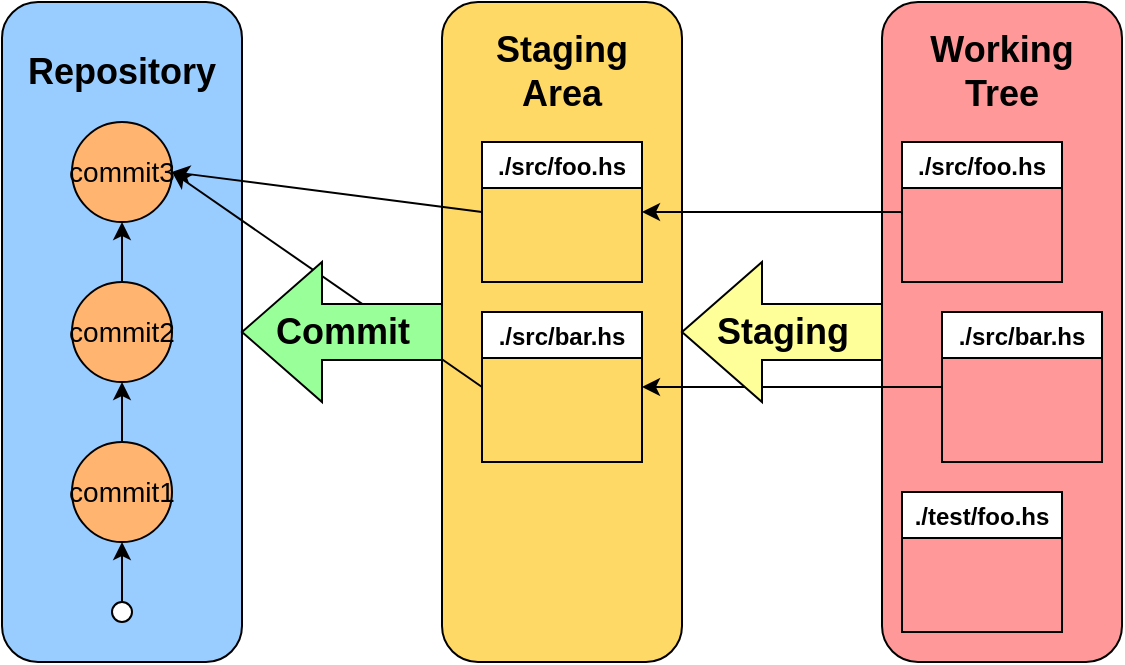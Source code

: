 <mxfile version="12.2.7" type="device" pages="1"><diagram id="hOKBptRwW1dithlL-dOE" name="Page-1"><mxGraphModel dx="870" dy="414" grid="1" gridSize="10" guides="1" tooltips="1" connect="1" arrows="1" fold="1" page="1" pageScale="1" pageWidth="827" pageHeight="1169" math="0" shadow="0"><root><mxCell id="0"/><mxCell id="1" parent="0"/><mxCell id="55AO_cTKh-G0KDaViHbl-15" value="" style="rounded=1;whiteSpace=wrap;html=1;fillColor=#FF9999;" vertex="1" parent="1"><mxGeometry x="460" y="20" width="120" height="330" as="geometry"/></mxCell><mxCell id="55AO_cTKh-G0KDaViHbl-9" value="" style="rounded=1;whiteSpace=wrap;html=1;fillColor=#99CCFF;" vertex="1" parent="1"><mxGeometry x="20" y="20" width="120" height="330" as="geometry"/></mxCell><mxCell id="55AO_cTKh-G0KDaViHbl-10" value="&lt;font style=&quot;font-size: 18px&quot;&gt;&lt;b&gt;Repository&lt;/b&gt;&lt;/font&gt;" style="text;html=1;strokeColor=none;fillColor=none;align=center;verticalAlign=middle;whiteSpace=wrap;rounded=0;" vertex="1" parent="1"><mxGeometry x="25" y="45" width="110" height="20" as="geometry"/></mxCell><mxCell id="55AO_cTKh-G0KDaViHbl-1" value="&lt;font style=&quot;font-size: 14px&quot;&gt;commit3&lt;/font&gt;" style="ellipse;whiteSpace=wrap;html=1;aspect=fixed;fillColor=#FFB570;" vertex="1" parent="1"><mxGeometry x="55" y="80" width="50" height="50" as="geometry"/></mxCell><mxCell id="55AO_cTKh-G0KDaViHbl-2" value="&lt;font style=&quot;font-size: 14px&quot;&gt;commit2&lt;/font&gt;" style="ellipse;whiteSpace=wrap;html=1;aspect=fixed;fillColor=#FFB570;" vertex="1" parent="1"><mxGeometry x="55" y="160" width="50" height="50" as="geometry"/></mxCell><mxCell id="55AO_cTKh-G0KDaViHbl-4" value="" style="endArrow=classic;html=1;exitX=0.5;exitY=0;exitDx=0;exitDy=0;entryX=0.5;entryY=1;entryDx=0;entryDy=0;" edge="1" parent="1" source="55AO_cTKh-G0KDaViHbl-2" target="55AO_cTKh-G0KDaViHbl-1"><mxGeometry width="50" height="50" relative="1" as="geometry"><mxPoint x="130" y="100" as="sourcePoint"/><mxPoint x="180" y="50" as="targetPoint"/></mxGeometry></mxCell><mxCell id="55AO_cTKh-G0KDaViHbl-5" value="" style="endArrow=classic;html=1;exitX=0.5;exitY=0;exitDx=0;exitDy=0;entryX=0.5;entryY=1;entryDx=0;entryDy=0;" edge="1" parent="1" source="55AO_cTKh-G0KDaViHbl-3" target="55AO_cTKh-G0KDaViHbl-2"><mxGeometry width="50" height="50" relative="1" as="geometry"><mxPoint x="150" y="180" as="sourcePoint"/><mxPoint x="200" y="130" as="targetPoint"/></mxGeometry></mxCell><mxCell id="55AO_cTKh-G0KDaViHbl-3" value="&lt;font style=&quot;font-size: 14px&quot;&gt;commit1&lt;/font&gt;" style="ellipse;whiteSpace=wrap;html=1;aspect=fixed;fillColor=#FFB570;" vertex="1" parent="1"><mxGeometry x="55" y="240" width="50" height="50" as="geometry"/></mxCell><mxCell id="55AO_cTKh-G0KDaViHbl-7" value="" style="endArrow=classic;html=1;entryX=0.5;entryY=1;entryDx=0;entryDy=0;exitX=0.5;exitY=0;exitDx=0;exitDy=0;" edge="1" parent="1" source="55AO_cTKh-G0KDaViHbl-6" target="55AO_cTKh-G0KDaViHbl-3"><mxGeometry width="50" height="50" relative="1" as="geometry"><mxPoint x="290" y="300" as="sourcePoint"/><mxPoint x="220" y="200" as="targetPoint"/></mxGeometry></mxCell><mxCell id="55AO_cTKh-G0KDaViHbl-6" value="" style="ellipse;whiteSpace=wrap;html=1;aspect=fixed;" vertex="1" parent="1"><mxGeometry x="75" y="320" width="10" height="10" as="geometry"/></mxCell><mxCell id="55AO_cTKh-G0KDaViHbl-11" value="" style="rounded=1;whiteSpace=wrap;html=1;fillColor=#FFD966;" vertex="1" parent="1"><mxGeometry x="240" y="20" width="120" height="330" as="geometry"/></mxCell><mxCell id="55AO_cTKh-G0KDaViHbl-12" value="&lt;font style=&quot;font-size: 18px&quot;&gt;&lt;b&gt;Staging Area&lt;/b&gt;&lt;/font&gt;" style="text;html=1;strokeColor=none;fillColor=none;align=center;verticalAlign=middle;whiteSpace=wrap;rounded=0;" vertex="1" parent="1"><mxGeometry x="250" y="32.5" width="100" height="45" as="geometry"/></mxCell><mxCell id="55AO_cTKh-G0KDaViHbl-16" value="&lt;font style=&quot;font-size: 18px&quot;&gt;&lt;b&gt;Working Tree&lt;/b&gt;&lt;/font&gt;" style="text;html=1;strokeColor=none;fillColor=none;align=center;verticalAlign=middle;whiteSpace=wrap;rounded=0;" vertex="1" parent="1"><mxGeometry x="470" y="32.5" width="100" height="45" as="geometry"/></mxCell><mxCell id="55AO_cTKh-G0KDaViHbl-21" value="./test/foo.hs" style="swimlane;" vertex="1" parent="1"><mxGeometry x="470" y="265" width="80" height="70" as="geometry"/></mxCell><mxCell id="55AO_cTKh-G0KDaViHbl-20" value="./src/bar.hs" style="swimlane;startSize=23;" vertex="1" parent="1"><mxGeometry x="490" y="175" width="80" height="75" as="geometry"/></mxCell><mxCell id="55AO_cTKh-G0KDaViHbl-22" value="./src/foo.hs" style="swimlane;fillColor=#FFFFFF;" vertex="1" parent="1"><mxGeometry x="470" y="90" width="80" height="70" as="geometry"><mxRectangle x="340" y="68" width="100" height="23" as="alternateBounds"/></mxGeometry></mxCell><mxCell id="55AO_cTKh-G0KDaViHbl-19" value="./src/foo.hs" style="swimlane;" vertex="1" parent="1"><mxGeometry x="260" y="90" width="80" height="70" as="geometry"><mxRectangle x="340" y="68" width="100" height="23" as="alternateBounds"/></mxGeometry></mxCell><mxCell id="55AO_cTKh-G0KDaViHbl-23" value="./src/bar.hs" style="swimlane;startSize=23;" vertex="1" parent="1"><mxGeometry x="260" y="175" width="80" height="75" as="geometry"/></mxCell><mxCell id="55AO_cTKh-G0KDaViHbl-24" value="" style="endArrow=classic;html=1;exitX=0;exitY=0.5;exitDx=0;exitDy=0;entryX=1;entryY=0.5;entryDx=0;entryDy=0;" edge="1" parent="1" source="55AO_cTKh-G0KDaViHbl-22" target="55AO_cTKh-G0KDaViHbl-19"><mxGeometry width="50" height="50" relative="1" as="geometry"><mxPoint x="630" y="180" as="sourcePoint"/><mxPoint x="680" y="130" as="targetPoint"/></mxGeometry></mxCell><mxCell id="55AO_cTKh-G0KDaViHbl-25" value="" style="endArrow=classic;html=1;exitX=0;exitY=0.5;exitDx=0;exitDy=0;entryX=1;entryY=0.5;entryDx=0;entryDy=0;" edge="1" parent="1" source="55AO_cTKh-G0KDaViHbl-20" target="55AO_cTKh-G0KDaViHbl-23"><mxGeometry width="50" height="50" relative="1" as="geometry"><mxPoint x="600" y="210" as="sourcePoint"/><mxPoint x="650" y="160" as="targetPoint"/></mxGeometry></mxCell><mxCell id="55AO_cTKh-G0KDaViHbl-26" value="" style="endArrow=classic;html=1;exitX=0;exitY=0.5;exitDx=0;exitDy=0;entryX=1;entryY=0.5;entryDx=0;entryDy=0;" edge="1" parent="1" source="55AO_cTKh-G0KDaViHbl-19" target="55AO_cTKh-G0KDaViHbl-1"><mxGeometry width="50" height="50" relative="1" as="geometry"><mxPoint x="160" y="310" as="sourcePoint"/><mxPoint x="210" y="260" as="targetPoint"/></mxGeometry></mxCell><mxCell id="55AO_cTKh-G0KDaViHbl-27" value="" style="endArrow=classic;html=1;exitX=0;exitY=0.5;exitDx=0;exitDy=0;entryX=1;entryY=0.5;entryDx=0;entryDy=0;" edge="1" parent="1" source="55AO_cTKh-G0KDaViHbl-23" target="55AO_cTKh-G0KDaViHbl-1"><mxGeometry width="50" height="50" relative="1" as="geometry"><mxPoint x="160" y="420" as="sourcePoint"/><mxPoint x="210" y="370" as="targetPoint"/></mxGeometry></mxCell><mxCell id="55AO_cTKh-G0KDaViHbl-28" value="&lt;b&gt;&lt;font style=&quot;font-size: 18px&quot;&gt;Commit&lt;/font&gt;&lt;/b&gt;" style="html=1;shadow=0;dashed=0;align=center;verticalAlign=middle;shape=mxgraph.arrows2.arrow;dy=0.6;dx=40;flipH=1;notch=0;fillColor=#99FF99;" vertex="1" parent="1"><mxGeometry x="140" y="150" width="100" height="70" as="geometry"/></mxCell><mxCell id="55AO_cTKh-G0KDaViHbl-29" value="&lt;b&gt;&lt;font style=&quot;font-size: 18px&quot;&gt;Staging&lt;/font&gt;&lt;/b&gt;" style="html=1;shadow=0;dashed=0;align=center;verticalAlign=middle;shape=mxgraph.arrows2.arrow;dy=0.6;dx=40;flipH=1;notch=0;fillColor=#FFFF99;" vertex="1" parent="1"><mxGeometry x="360" y="150" width="100" height="70" as="geometry"/></mxCell></root></mxGraphModel></diagram></mxfile>